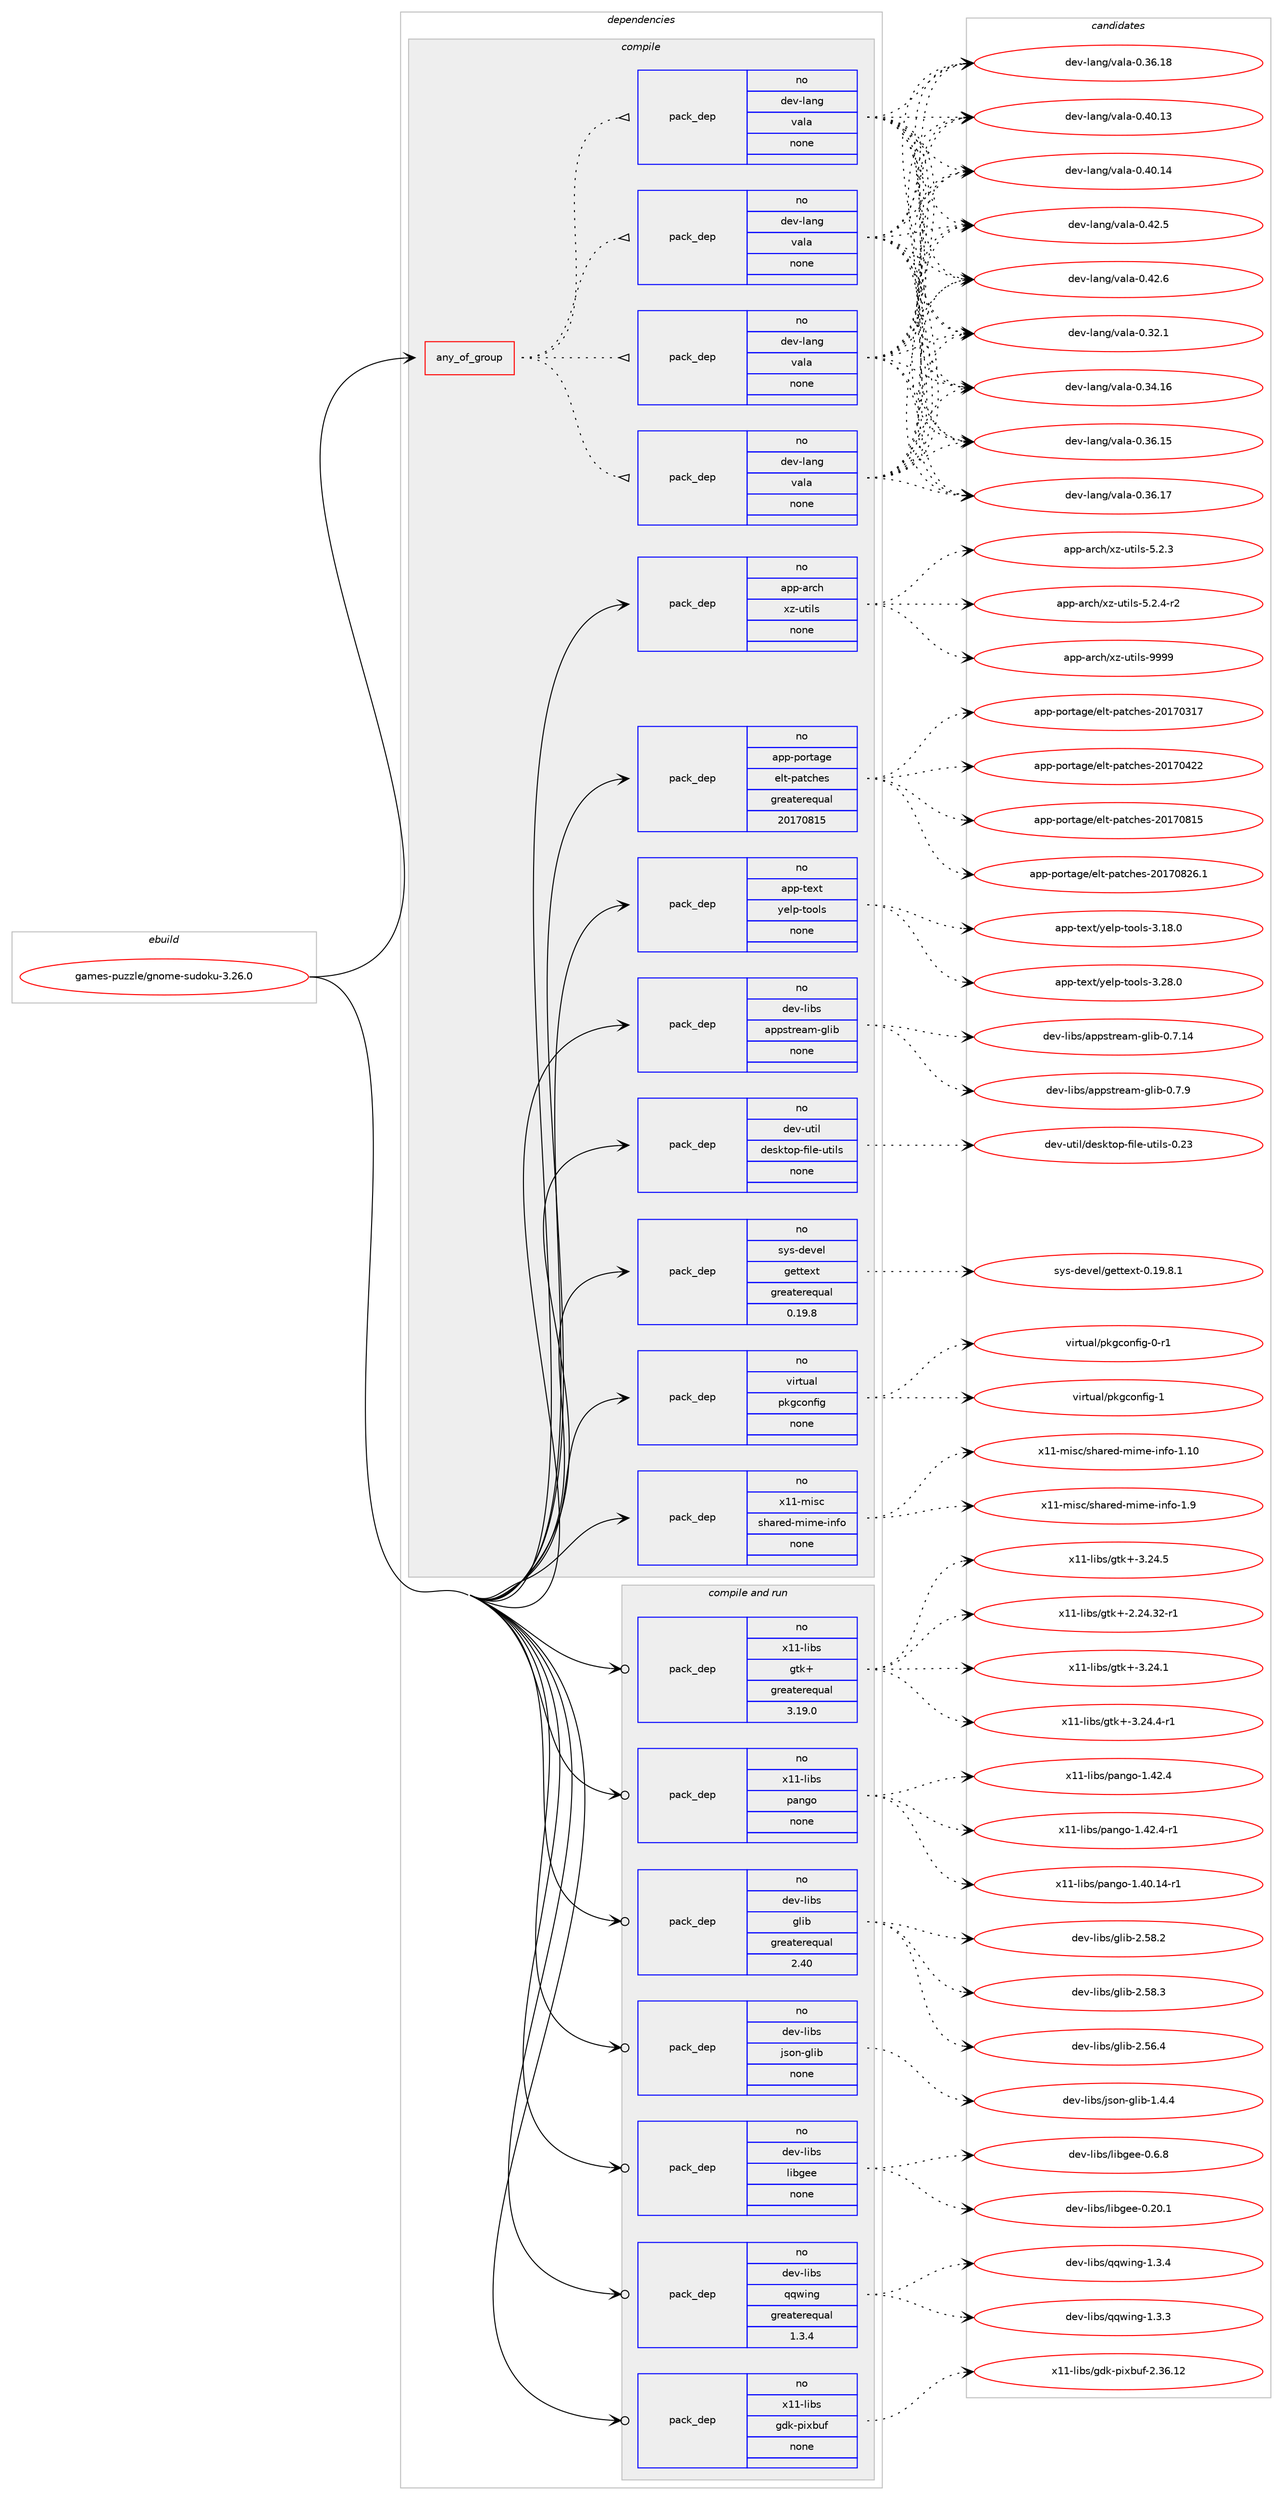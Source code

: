 digraph prolog {

# *************
# Graph options
# *************

newrank=true;
concentrate=true;
compound=true;
graph [rankdir=LR,fontname=Helvetica,fontsize=10,ranksep=1.5];#, ranksep=2.5, nodesep=0.2];
edge  [arrowhead=vee];
node  [fontname=Helvetica,fontsize=10];

# **********
# The ebuild
# **********

subgraph cluster_leftcol {
color=gray;
rank=same;
label=<<i>ebuild</i>>;
id [label="games-puzzle/gnome-sudoku-3.26.0", color=red, width=4, href="../games-puzzle/gnome-sudoku-3.26.0.svg"];
}

# ****************
# The dependencies
# ****************

subgraph cluster_midcol {
color=gray;
label=<<i>dependencies</i>>;
subgraph cluster_compile {
fillcolor="#eeeeee";
style=filled;
label=<<i>compile</i>>;
subgraph any23460 {
dependency1559117 [label=<<TABLE BORDER="0" CELLBORDER="1" CELLSPACING="0" CELLPADDING="4"><TR><TD CELLPADDING="10">any_of_group</TD></TR></TABLE>>, shape=none, color=red];subgraph pack1108151 {
dependency1559118 [label=<<TABLE BORDER="0" CELLBORDER="1" CELLSPACING="0" CELLPADDING="4" WIDTH="220"><TR><TD ROWSPAN="6" CELLPADDING="30">pack_dep</TD></TR><TR><TD WIDTH="110">no</TD></TR><TR><TD>dev-lang</TD></TR><TR><TD>vala</TD></TR><TR><TD>none</TD></TR><TR><TD></TD></TR></TABLE>>, shape=none, color=blue];
}
dependency1559117:e -> dependency1559118:w [weight=20,style="dotted",arrowhead="oinv"];
subgraph pack1108152 {
dependency1559119 [label=<<TABLE BORDER="0" CELLBORDER="1" CELLSPACING="0" CELLPADDING="4" WIDTH="220"><TR><TD ROWSPAN="6" CELLPADDING="30">pack_dep</TD></TR><TR><TD WIDTH="110">no</TD></TR><TR><TD>dev-lang</TD></TR><TR><TD>vala</TD></TR><TR><TD>none</TD></TR><TR><TD></TD></TR></TABLE>>, shape=none, color=blue];
}
dependency1559117:e -> dependency1559119:w [weight=20,style="dotted",arrowhead="oinv"];
subgraph pack1108153 {
dependency1559120 [label=<<TABLE BORDER="0" CELLBORDER="1" CELLSPACING="0" CELLPADDING="4" WIDTH="220"><TR><TD ROWSPAN="6" CELLPADDING="30">pack_dep</TD></TR><TR><TD WIDTH="110">no</TD></TR><TR><TD>dev-lang</TD></TR><TR><TD>vala</TD></TR><TR><TD>none</TD></TR><TR><TD></TD></TR></TABLE>>, shape=none, color=blue];
}
dependency1559117:e -> dependency1559120:w [weight=20,style="dotted",arrowhead="oinv"];
subgraph pack1108154 {
dependency1559121 [label=<<TABLE BORDER="0" CELLBORDER="1" CELLSPACING="0" CELLPADDING="4" WIDTH="220"><TR><TD ROWSPAN="6" CELLPADDING="30">pack_dep</TD></TR><TR><TD WIDTH="110">no</TD></TR><TR><TD>dev-lang</TD></TR><TR><TD>vala</TD></TR><TR><TD>none</TD></TR><TR><TD></TD></TR></TABLE>>, shape=none, color=blue];
}
dependency1559117:e -> dependency1559121:w [weight=20,style="dotted",arrowhead="oinv"];
}
id:e -> dependency1559117:w [weight=20,style="solid",arrowhead="vee"];
subgraph pack1108155 {
dependency1559122 [label=<<TABLE BORDER="0" CELLBORDER="1" CELLSPACING="0" CELLPADDING="4" WIDTH="220"><TR><TD ROWSPAN="6" CELLPADDING="30">pack_dep</TD></TR><TR><TD WIDTH="110">no</TD></TR><TR><TD>app-arch</TD></TR><TR><TD>xz-utils</TD></TR><TR><TD>none</TD></TR><TR><TD></TD></TR></TABLE>>, shape=none, color=blue];
}
id:e -> dependency1559122:w [weight=20,style="solid",arrowhead="vee"];
subgraph pack1108156 {
dependency1559123 [label=<<TABLE BORDER="0" CELLBORDER="1" CELLSPACING="0" CELLPADDING="4" WIDTH="220"><TR><TD ROWSPAN="6" CELLPADDING="30">pack_dep</TD></TR><TR><TD WIDTH="110">no</TD></TR><TR><TD>app-portage</TD></TR><TR><TD>elt-patches</TD></TR><TR><TD>greaterequal</TD></TR><TR><TD>20170815</TD></TR></TABLE>>, shape=none, color=blue];
}
id:e -> dependency1559123:w [weight=20,style="solid",arrowhead="vee"];
subgraph pack1108157 {
dependency1559124 [label=<<TABLE BORDER="0" CELLBORDER="1" CELLSPACING="0" CELLPADDING="4" WIDTH="220"><TR><TD ROWSPAN="6" CELLPADDING="30">pack_dep</TD></TR><TR><TD WIDTH="110">no</TD></TR><TR><TD>app-text</TD></TR><TR><TD>yelp-tools</TD></TR><TR><TD>none</TD></TR><TR><TD></TD></TR></TABLE>>, shape=none, color=blue];
}
id:e -> dependency1559124:w [weight=20,style="solid",arrowhead="vee"];
subgraph pack1108158 {
dependency1559125 [label=<<TABLE BORDER="0" CELLBORDER="1" CELLSPACING="0" CELLPADDING="4" WIDTH="220"><TR><TD ROWSPAN="6" CELLPADDING="30">pack_dep</TD></TR><TR><TD WIDTH="110">no</TD></TR><TR><TD>dev-libs</TD></TR><TR><TD>appstream-glib</TD></TR><TR><TD>none</TD></TR><TR><TD></TD></TR></TABLE>>, shape=none, color=blue];
}
id:e -> dependency1559125:w [weight=20,style="solid",arrowhead="vee"];
subgraph pack1108159 {
dependency1559126 [label=<<TABLE BORDER="0" CELLBORDER="1" CELLSPACING="0" CELLPADDING="4" WIDTH="220"><TR><TD ROWSPAN="6" CELLPADDING="30">pack_dep</TD></TR><TR><TD WIDTH="110">no</TD></TR><TR><TD>dev-util</TD></TR><TR><TD>desktop-file-utils</TD></TR><TR><TD>none</TD></TR><TR><TD></TD></TR></TABLE>>, shape=none, color=blue];
}
id:e -> dependency1559126:w [weight=20,style="solid",arrowhead="vee"];
subgraph pack1108160 {
dependency1559127 [label=<<TABLE BORDER="0" CELLBORDER="1" CELLSPACING="0" CELLPADDING="4" WIDTH="220"><TR><TD ROWSPAN="6" CELLPADDING="30">pack_dep</TD></TR><TR><TD WIDTH="110">no</TD></TR><TR><TD>sys-devel</TD></TR><TR><TD>gettext</TD></TR><TR><TD>greaterequal</TD></TR><TR><TD>0.19.8</TD></TR></TABLE>>, shape=none, color=blue];
}
id:e -> dependency1559127:w [weight=20,style="solid",arrowhead="vee"];
subgraph pack1108161 {
dependency1559128 [label=<<TABLE BORDER="0" CELLBORDER="1" CELLSPACING="0" CELLPADDING="4" WIDTH="220"><TR><TD ROWSPAN="6" CELLPADDING="30">pack_dep</TD></TR><TR><TD WIDTH="110">no</TD></TR><TR><TD>virtual</TD></TR><TR><TD>pkgconfig</TD></TR><TR><TD>none</TD></TR><TR><TD></TD></TR></TABLE>>, shape=none, color=blue];
}
id:e -> dependency1559128:w [weight=20,style="solid",arrowhead="vee"];
subgraph pack1108162 {
dependency1559129 [label=<<TABLE BORDER="0" CELLBORDER="1" CELLSPACING="0" CELLPADDING="4" WIDTH="220"><TR><TD ROWSPAN="6" CELLPADDING="30">pack_dep</TD></TR><TR><TD WIDTH="110">no</TD></TR><TR><TD>x11-misc</TD></TR><TR><TD>shared-mime-info</TD></TR><TR><TD>none</TD></TR><TR><TD></TD></TR></TABLE>>, shape=none, color=blue];
}
id:e -> dependency1559129:w [weight=20,style="solid",arrowhead="vee"];
}
subgraph cluster_compileandrun {
fillcolor="#eeeeee";
style=filled;
label=<<i>compile and run</i>>;
subgraph pack1108163 {
dependency1559130 [label=<<TABLE BORDER="0" CELLBORDER="1" CELLSPACING="0" CELLPADDING="4" WIDTH="220"><TR><TD ROWSPAN="6" CELLPADDING="30">pack_dep</TD></TR><TR><TD WIDTH="110">no</TD></TR><TR><TD>dev-libs</TD></TR><TR><TD>glib</TD></TR><TR><TD>greaterequal</TD></TR><TR><TD>2.40</TD></TR></TABLE>>, shape=none, color=blue];
}
id:e -> dependency1559130:w [weight=20,style="solid",arrowhead="odotvee"];
subgraph pack1108164 {
dependency1559131 [label=<<TABLE BORDER="0" CELLBORDER="1" CELLSPACING="0" CELLPADDING="4" WIDTH="220"><TR><TD ROWSPAN="6" CELLPADDING="30">pack_dep</TD></TR><TR><TD WIDTH="110">no</TD></TR><TR><TD>dev-libs</TD></TR><TR><TD>json-glib</TD></TR><TR><TD>none</TD></TR><TR><TD></TD></TR></TABLE>>, shape=none, color=blue];
}
id:e -> dependency1559131:w [weight=20,style="solid",arrowhead="odotvee"];
subgraph pack1108165 {
dependency1559132 [label=<<TABLE BORDER="0" CELLBORDER="1" CELLSPACING="0" CELLPADDING="4" WIDTH="220"><TR><TD ROWSPAN="6" CELLPADDING="30">pack_dep</TD></TR><TR><TD WIDTH="110">no</TD></TR><TR><TD>dev-libs</TD></TR><TR><TD>libgee</TD></TR><TR><TD>none</TD></TR><TR><TD></TD></TR></TABLE>>, shape=none, color=blue];
}
id:e -> dependency1559132:w [weight=20,style="solid",arrowhead="odotvee"];
subgraph pack1108166 {
dependency1559133 [label=<<TABLE BORDER="0" CELLBORDER="1" CELLSPACING="0" CELLPADDING="4" WIDTH="220"><TR><TD ROWSPAN="6" CELLPADDING="30">pack_dep</TD></TR><TR><TD WIDTH="110">no</TD></TR><TR><TD>dev-libs</TD></TR><TR><TD>qqwing</TD></TR><TR><TD>greaterequal</TD></TR><TR><TD>1.3.4</TD></TR></TABLE>>, shape=none, color=blue];
}
id:e -> dependency1559133:w [weight=20,style="solid",arrowhead="odotvee"];
subgraph pack1108167 {
dependency1559134 [label=<<TABLE BORDER="0" CELLBORDER="1" CELLSPACING="0" CELLPADDING="4" WIDTH="220"><TR><TD ROWSPAN="6" CELLPADDING="30">pack_dep</TD></TR><TR><TD WIDTH="110">no</TD></TR><TR><TD>x11-libs</TD></TR><TR><TD>gdk-pixbuf</TD></TR><TR><TD>none</TD></TR><TR><TD></TD></TR></TABLE>>, shape=none, color=blue];
}
id:e -> dependency1559134:w [weight=20,style="solid",arrowhead="odotvee"];
subgraph pack1108168 {
dependency1559135 [label=<<TABLE BORDER="0" CELLBORDER="1" CELLSPACING="0" CELLPADDING="4" WIDTH="220"><TR><TD ROWSPAN="6" CELLPADDING="30">pack_dep</TD></TR><TR><TD WIDTH="110">no</TD></TR><TR><TD>x11-libs</TD></TR><TR><TD>gtk+</TD></TR><TR><TD>greaterequal</TD></TR><TR><TD>3.19.0</TD></TR></TABLE>>, shape=none, color=blue];
}
id:e -> dependency1559135:w [weight=20,style="solid",arrowhead="odotvee"];
subgraph pack1108169 {
dependency1559136 [label=<<TABLE BORDER="0" CELLBORDER="1" CELLSPACING="0" CELLPADDING="4" WIDTH="220"><TR><TD ROWSPAN="6" CELLPADDING="30">pack_dep</TD></TR><TR><TD WIDTH="110">no</TD></TR><TR><TD>x11-libs</TD></TR><TR><TD>pango</TD></TR><TR><TD>none</TD></TR><TR><TD></TD></TR></TABLE>>, shape=none, color=blue];
}
id:e -> dependency1559136:w [weight=20,style="solid",arrowhead="odotvee"];
}
subgraph cluster_run {
fillcolor="#eeeeee";
style=filled;
label=<<i>run</i>>;
}
}

# **************
# The candidates
# **************

subgraph cluster_choices {
rank=same;
color=gray;
label=<<i>candidates</i>>;

subgraph choice1108151 {
color=black;
nodesep=1;
choice100101118451089711010347118971089745484651504649 [label="dev-lang/vala-0.32.1", color=red, width=4,href="../dev-lang/vala-0.32.1.svg"];
choice10010111845108971101034711897108974548465152464954 [label="dev-lang/vala-0.34.16", color=red, width=4,href="../dev-lang/vala-0.34.16.svg"];
choice10010111845108971101034711897108974548465154464953 [label="dev-lang/vala-0.36.15", color=red, width=4,href="../dev-lang/vala-0.36.15.svg"];
choice10010111845108971101034711897108974548465154464955 [label="dev-lang/vala-0.36.17", color=red, width=4,href="../dev-lang/vala-0.36.17.svg"];
choice10010111845108971101034711897108974548465154464956 [label="dev-lang/vala-0.36.18", color=red, width=4,href="../dev-lang/vala-0.36.18.svg"];
choice10010111845108971101034711897108974548465248464951 [label="dev-lang/vala-0.40.13", color=red, width=4,href="../dev-lang/vala-0.40.13.svg"];
choice10010111845108971101034711897108974548465248464952 [label="dev-lang/vala-0.40.14", color=red, width=4,href="../dev-lang/vala-0.40.14.svg"];
choice100101118451089711010347118971089745484652504653 [label="dev-lang/vala-0.42.5", color=red, width=4,href="../dev-lang/vala-0.42.5.svg"];
choice100101118451089711010347118971089745484652504654 [label="dev-lang/vala-0.42.6", color=red, width=4,href="../dev-lang/vala-0.42.6.svg"];
dependency1559118:e -> choice100101118451089711010347118971089745484651504649:w [style=dotted,weight="100"];
dependency1559118:e -> choice10010111845108971101034711897108974548465152464954:w [style=dotted,weight="100"];
dependency1559118:e -> choice10010111845108971101034711897108974548465154464953:w [style=dotted,weight="100"];
dependency1559118:e -> choice10010111845108971101034711897108974548465154464955:w [style=dotted,weight="100"];
dependency1559118:e -> choice10010111845108971101034711897108974548465154464956:w [style=dotted,weight="100"];
dependency1559118:e -> choice10010111845108971101034711897108974548465248464951:w [style=dotted,weight="100"];
dependency1559118:e -> choice10010111845108971101034711897108974548465248464952:w [style=dotted,weight="100"];
dependency1559118:e -> choice100101118451089711010347118971089745484652504653:w [style=dotted,weight="100"];
dependency1559118:e -> choice100101118451089711010347118971089745484652504654:w [style=dotted,weight="100"];
}
subgraph choice1108152 {
color=black;
nodesep=1;
choice100101118451089711010347118971089745484651504649 [label="dev-lang/vala-0.32.1", color=red, width=4,href="../dev-lang/vala-0.32.1.svg"];
choice10010111845108971101034711897108974548465152464954 [label="dev-lang/vala-0.34.16", color=red, width=4,href="../dev-lang/vala-0.34.16.svg"];
choice10010111845108971101034711897108974548465154464953 [label="dev-lang/vala-0.36.15", color=red, width=4,href="../dev-lang/vala-0.36.15.svg"];
choice10010111845108971101034711897108974548465154464955 [label="dev-lang/vala-0.36.17", color=red, width=4,href="../dev-lang/vala-0.36.17.svg"];
choice10010111845108971101034711897108974548465154464956 [label="dev-lang/vala-0.36.18", color=red, width=4,href="../dev-lang/vala-0.36.18.svg"];
choice10010111845108971101034711897108974548465248464951 [label="dev-lang/vala-0.40.13", color=red, width=4,href="../dev-lang/vala-0.40.13.svg"];
choice10010111845108971101034711897108974548465248464952 [label="dev-lang/vala-0.40.14", color=red, width=4,href="../dev-lang/vala-0.40.14.svg"];
choice100101118451089711010347118971089745484652504653 [label="dev-lang/vala-0.42.5", color=red, width=4,href="../dev-lang/vala-0.42.5.svg"];
choice100101118451089711010347118971089745484652504654 [label="dev-lang/vala-0.42.6", color=red, width=4,href="../dev-lang/vala-0.42.6.svg"];
dependency1559119:e -> choice100101118451089711010347118971089745484651504649:w [style=dotted,weight="100"];
dependency1559119:e -> choice10010111845108971101034711897108974548465152464954:w [style=dotted,weight="100"];
dependency1559119:e -> choice10010111845108971101034711897108974548465154464953:w [style=dotted,weight="100"];
dependency1559119:e -> choice10010111845108971101034711897108974548465154464955:w [style=dotted,weight="100"];
dependency1559119:e -> choice10010111845108971101034711897108974548465154464956:w [style=dotted,weight="100"];
dependency1559119:e -> choice10010111845108971101034711897108974548465248464951:w [style=dotted,weight="100"];
dependency1559119:e -> choice10010111845108971101034711897108974548465248464952:w [style=dotted,weight="100"];
dependency1559119:e -> choice100101118451089711010347118971089745484652504653:w [style=dotted,weight="100"];
dependency1559119:e -> choice100101118451089711010347118971089745484652504654:w [style=dotted,weight="100"];
}
subgraph choice1108153 {
color=black;
nodesep=1;
choice100101118451089711010347118971089745484651504649 [label="dev-lang/vala-0.32.1", color=red, width=4,href="../dev-lang/vala-0.32.1.svg"];
choice10010111845108971101034711897108974548465152464954 [label="dev-lang/vala-0.34.16", color=red, width=4,href="../dev-lang/vala-0.34.16.svg"];
choice10010111845108971101034711897108974548465154464953 [label="dev-lang/vala-0.36.15", color=red, width=4,href="../dev-lang/vala-0.36.15.svg"];
choice10010111845108971101034711897108974548465154464955 [label="dev-lang/vala-0.36.17", color=red, width=4,href="../dev-lang/vala-0.36.17.svg"];
choice10010111845108971101034711897108974548465154464956 [label="dev-lang/vala-0.36.18", color=red, width=4,href="../dev-lang/vala-0.36.18.svg"];
choice10010111845108971101034711897108974548465248464951 [label="dev-lang/vala-0.40.13", color=red, width=4,href="../dev-lang/vala-0.40.13.svg"];
choice10010111845108971101034711897108974548465248464952 [label="dev-lang/vala-0.40.14", color=red, width=4,href="../dev-lang/vala-0.40.14.svg"];
choice100101118451089711010347118971089745484652504653 [label="dev-lang/vala-0.42.5", color=red, width=4,href="../dev-lang/vala-0.42.5.svg"];
choice100101118451089711010347118971089745484652504654 [label="dev-lang/vala-0.42.6", color=red, width=4,href="../dev-lang/vala-0.42.6.svg"];
dependency1559120:e -> choice100101118451089711010347118971089745484651504649:w [style=dotted,weight="100"];
dependency1559120:e -> choice10010111845108971101034711897108974548465152464954:w [style=dotted,weight="100"];
dependency1559120:e -> choice10010111845108971101034711897108974548465154464953:w [style=dotted,weight="100"];
dependency1559120:e -> choice10010111845108971101034711897108974548465154464955:w [style=dotted,weight="100"];
dependency1559120:e -> choice10010111845108971101034711897108974548465154464956:w [style=dotted,weight="100"];
dependency1559120:e -> choice10010111845108971101034711897108974548465248464951:w [style=dotted,weight="100"];
dependency1559120:e -> choice10010111845108971101034711897108974548465248464952:w [style=dotted,weight="100"];
dependency1559120:e -> choice100101118451089711010347118971089745484652504653:w [style=dotted,weight="100"];
dependency1559120:e -> choice100101118451089711010347118971089745484652504654:w [style=dotted,weight="100"];
}
subgraph choice1108154 {
color=black;
nodesep=1;
choice100101118451089711010347118971089745484651504649 [label="dev-lang/vala-0.32.1", color=red, width=4,href="../dev-lang/vala-0.32.1.svg"];
choice10010111845108971101034711897108974548465152464954 [label="dev-lang/vala-0.34.16", color=red, width=4,href="../dev-lang/vala-0.34.16.svg"];
choice10010111845108971101034711897108974548465154464953 [label="dev-lang/vala-0.36.15", color=red, width=4,href="../dev-lang/vala-0.36.15.svg"];
choice10010111845108971101034711897108974548465154464955 [label="dev-lang/vala-0.36.17", color=red, width=4,href="../dev-lang/vala-0.36.17.svg"];
choice10010111845108971101034711897108974548465154464956 [label="dev-lang/vala-0.36.18", color=red, width=4,href="../dev-lang/vala-0.36.18.svg"];
choice10010111845108971101034711897108974548465248464951 [label="dev-lang/vala-0.40.13", color=red, width=4,href="../dev-lang/vala-0.40.13.svg"];
choice10010111845108971101034711897108974548465248464952 [label="dev-lang/vala-0.40.14", color=red, width=4,href="../dev-lang/vala-0.40.14.svg"];
choice100101118451089711010347118971089745484652504653 [label="dev-lang/vala-0.42.5", color=red, width=4,href="../dev-lang/vala-0.42.5.svg"];
choice100101118451089711010347118971089745484652504654 [label="dev-lang/vala-0.42.6", color=red, width=4,href="../dev-lang/vala-0.42.6.svg"];
dependency1559121:e -> choice100101118451089711010347118971089745484651504649:w [style=dotted,weight="100"];
dependency1559121:e -> choice10010111845108971101034711897108974548465152464954:w [style=dotted,weight="100"];
dependency1559121:e -> choice10010111845108971101034711897108974548465154464953:w [style=dotted,weight="100"];
dependency1559121:e -> choice10010111845108971101034711897108974548465154464955:w [style=dotted,weight="100"];
dependency1559121:e -> choice10010111845108971101034711897108974548465154464956:w [style=dotted,weight="100"];
dependency1559121:e -> choice10010111845108971101034711897108974548465248464951:w [style=dotted,weight="100"];
dependency1559121:e -> choice10010111845108971101034711897108974548465248464952:w [style=dotted,weight="100"];
dependency1559121:e -> choice100101118451089711010347118971089745484652504653:w [style=dotted,weight="100"];
dependency1559121:e -> choice100101118451089711010347118971089745484652504654:w [style=dotted,weight="100"];
}
subgraph choice1108155 {
color=black;
nodesep=1;
choice971121124597114991044712012245117116105108115455346504651 [label="app-arch/xz-utils-5.2.3", color=red, width=4,href="../app-arch/xz-utils-5.2.3.svg"];
choice9711211245971149910447120122451171161051081154553465046524511450 [label="app-arch/xz-utils-5.2.4-r2", color=red, width=4,href="../app-arch/xz-utils-5.2.4-r2.svg"];
choice9711211245971149910447120122451171161051081154557575757 [label="app-arch/xz-utils-9999", color=red, width=4,href="../app-arch/xz-utils-9999.svg"];
dependency1559122:e -> choice971121124597114991044712012245117116105108115455346504651:w [style=dotted,weight="100"];
dependency1559122:e -> choice9711211245971149910447120122451171161051081154553465046524511450:w [style=dotted,weight="100"];
dependency1559122:e -> choice9711211245971149910447120122451171161051081154557575757:w [style=dotted,weight="100"];
}
subgraph choice1108156 {
color=black;
nodesep=1;
choice97112112451121111141169710310147101108116451129711699104101115455048495548514955 [label="app-portage/elt-patches-20170317", color=red, width=4,href="../app-portage/elt-patches-20170317.svg"];
choice97112112451121111141169710310147101108116451129711699104101115455048495548525050 [label="app-portage/elt-patches-20170422", color=red, width=4,href="../app-portage/elt-patches-20170422.svg"];
choice97112112451121111141169710310147101108116451129711699104101115455048495548564953 [label="app-portage/elt-patches-20170815", color=red, width=4,href="../app-portage/elt-patches-20170815.svg"];
choice971121124511211111411697103101471011081164511297116991041011154550484955485650544649 [label="app-portage/elt-patches-20170826.1", color=red, width=4,href="../app-portage/elt-patches-20170826.1.svg"];
dependency1559123:e -> choice97112112451121111141169710310147101108116451129711699104101115455048495548514955:w [style=dotted,weight="100"];
dependency1559123:e -> choice97112112451121111141169710310147101108116451129711699104101115455048495548525050:w [style=dotted,weight="100"];
dependency1559123:e -> choice97112112451121111141169710310147101108116451129711699104101115455048495548564953:w [style=dotted,weight="100"];
dependency1559123:e -> choice971121124511211111411697103101471011081164511297116991041011154550484955485650544649:w [style=dotted,weight="100"];
}
subgraph choice1108157 {
color=black;
nodesep=1;
choice9711211245116101120116471211011081124511611111110811545514649564648 [label="app-text/yelp-tools-3.18.0", color=red, width=4,href="../app-text/yelp-tools-3.18.0.svg"];
choice9711211245116101120116471211011081124511611111110811545514650564648 [label="app-text/yelp-tools-3.28.0", color=red, width=4,href="../app-text/yelp-tools-3.28.0.svg"];
dependency1559124:e -> choice9711211245116101120116471211011081124511611111110811545514649564648:w [style=dotted,weight="100"];
dependency1559124:e -> choice9711211245116101120116471211011081124511611111110811545514650564648:w [style=dotted,weight="100"];
}
subgraph choice1108158 {
color=black;
nodesep=1;
choice1001011184510810598115479711211211511611410197109451031081059845484655464952 [label="dev-libs/appstream-glib-0.7.14", color=red, width=4,href="../dev-libs/appstream-glib-0.7.14.svg"];
choice10010111845108105981154797112112115116114101971094510310810598454846554657 [label="dev-libs/appstream-glib-0.7.9", color=red, width=4,href="../dev-libs/appstream-glib-0.7.9.svg"];
dependency1559125:e -> choice1001011184510810598115479711211211511611410197109451031081059845484655464952:w [style=dotted,weight="100"];
dependency1559125:e -> choice10010111845108105981154797112112115116114101971094510310810598454846554657:w [style=dotted,weight="100"];
}
subgraph choice1108159 {
color=black;
nodesep=1;
choice100101118451171161051084710010111510711611111245102105108101451171161051081154548465051 [label="dev-util/desktop-file-utils-0.23", color=red, width=4,href="../dev-util/desktop-file-utils-0.23.svg"];
dependency1559126:e -> choice100101118451171161051084710010111510711611111245102105108101451171161051081154548465051:w [style=dotted,weight="100"];
}
subgraph choice1108160 {
color=black;
nodesep=1;
choice1151211154510010111810110847103101116116101120116454846495746564649 [label="sys-devel/gettext-0.19.8.1", color=red, width=4,href="../sys-devel/gettext-0.19.8.1.svg"];
dependency1559127:e -> choice1151211154510010111810110847103101116116101120116454846495746564649:w [style=dotted,weight="100"];
}
subgraph choice1108161 {
color=black;
nodesep=1;
choice11810511411611797108471121071039911111010210510345484511449 [label="virtual/pkgconfig-0-r1", color=red, width=4,href="../virtual/pkgconfig-0-r1.svg"];
choice1181051141161179710847112107103991111101021051034549 [label="virtual/pkgconfig-1", color=red, width=4,href="../virtual/pkgconfig-1.svg"];
dependency1559128:e -> choice11810511411611797108471121071039911111010210510345484511449:w [style=dotted,weight="100"];
dependency1559128:e -> choice1181051141161179710847112107103991111101021051034549:w [style=dotted,weight="100"];
}
subgraph choice1108162 {
color=black;
nodesep=1;
choice12049494510910511599471151049711410110045109105109101451051101021114549464948 [label="x11-misc/shared-mime-info-1.10", color=red, width=4,href="../x11-misc/shared-mime-info-1.10.svg"];
choice120494945109105115994711510497114101100451091051091014510511010211145494657 [label="x11-misc/shared-mime-info-1.9", color=red, width=4,href="../x11-misc/shared-mime-info-1.9.svg"];
dependency1559129:e -> choice12049494510910511599471151049711410110045109105109101451051101021114549464948:w [style=dotted,weight="100"];
dependency1559129:e -> choice120494945109105115994711510497114101100451091051091014510511010211145494657:w [style=dotted,weight="100"];
}
subgraph choice1108163 {
color=black;
nodesep=1;
choice1001011184510810598115471031081059845504653544652 [label="dev-libs/glib-2.56.4", color=red, width=4,href="../dev-libs/glib-2.56.4.svg"];
choice1001011184510810598115471031081059845504653564650 [label="dev-libs/glib-2.58.2", color=red, width=4,href="../dev-libs/glib-2.58.2.svg"];
choice1001011184510810598115471031081059845504653564651 [label="dev-libs/glib-2.58.3", color=red, width=4,href="../dev-libs/glib-2.58.3.svg"];
dependency1559130:e -> choice1001011184510810598115471031081059845504653544652:w [style=dotted,weight="100"];
dependency1559130:e -> choice1001011184510810598115471031081059845504653564650:w [style=dotted,weight="100"];
dependency1559130:e -> choice1001011184510810598115471031081059845504653564651:w [style=dotted,weight="100"];
}
subgraph choice1108164 {
color=black;
nodesep=1;
choice1001011184510810598115471061151111104510310810598454946524652 [label="dev-libs/json-glib-1.4.4", color=red, width=4,href="../dev-libs/json-glib-1.4.4.svg"];
dependency1559131:e -> choice1001011184510810598115471061151111104510310810598454946524652:w [style=dotted,weight="100"];
}
subgraph choice1108165 {
color=black;
nodesep=1;
choice1001011184510810598115471081059810310110145484650484649 [label="dev-libs/libgee-0.20.1", color=red, width=4,href="../dev-libs/libgee-0.20.1.svg"];
choice10010111845108105981154710810598103101101454846544656 [label="dev-libs/libgee-0.6.8", color=red, width=4,href="../dev-libs/libgee-0.6.8.svg"];
dependency1559132:e -> choice1001011184510810598115471081059810310110145484650484649:w [style=dotted,weight="100"];
dependency1559132:e -> choice10010111845108105981154710810598103101101454846544656:w [style=dotted,weight="100"];
}
subgraph choice1108166 {
color=black;
nodesep=1;
choice100101118451081059811547113113119105110103454946514651 [label="dev-libs/qqwing-1.3.3", color=red, width=4,href="../dev-libs/qqwing-1.3.3.svg"];
choice100101118451081059811547113113119105110103454946514652 [label="dev-libs/qqwing-1.3.4", color=red, width=4,href="../dev-libs/qqwing-1.3.4.svg"];
dependency1559133:e -> choice100101118451081059811547113113119105110103454946514651:w [style=dotted,weight="100"];
dependency1559133:e -> choice100101118451081059811547113113119105110103454946514652:w [style=dotted,weight="100"];
}
subgraph choice1108167 {
color=black;
nodesep=1;
choice120494945108105981154710310010745112105120981171024550465154464950 [label="x11-libs/gdk-pixbuf-2.36.12", color=red, width=4,href="../x11-libs/gdk-pixbuf-2.36.12.svg"];
dependency1559134:e -> choice120494945108105981154710310010745112105120981171024550465154464950:w [style=dotted,weight="100"];
}
subgraph choice1108168 {
color=black;
nodesep=1;
choice12049494510810598115471031161074345504650524651504511449 [label="x11-libs/gtk+-2.24.32-r1", color=red, width=4,href="../x11-libs/gtk+-2.24.32-r1.svg"];
choice12049494510810598115471031161074345514650524649 [label="x11-libs/gtk+-3.24.1", color=red, width=4,href="../x11-libs/gtk+-3.24.1.svg"];
choice120494945108105981154710311610743455146505246524511449 [label="x11-libs/gtk+-3.24.4-r1", color=red, width=4,href="../x11-libs/gtk+-3.24.4-r1.svg"];
choice12049494510810598115471031161074345514650524653 [label="x11-libs/gtk+-3.24.5", color=red, width=4,href="../x11-libs/gtk+-3.24.5.svg"];
dependency1559135:e -> choice12049494510810598115471031161074345504650524651504511449:w [style=dotted,weight="100"];
dependency1559135:e -> choice12049494510810598115471031161074345514650524649:w [style=dotted,weight="100"];
dependency1559135:e -> choice120494945108105981154710311610743455146505246524511449:w [style=dotted,weight="100"];
dependency1559135:e -> choice12049494510810598115471031161074345514650524653:w [style=dotted,weight="100"];
}
subgraph choice1108169 {
color=black;
nodesep=1;
choice12049494510810598115471129711010311145494652484649524511449 [label="x11-libs/pango-1.40.14-r1", color=red, width=4,href="../x11-libs/pango-1.40.14-r1.svg"];
choice12049494510810598115471129711010311145494652504652 [label="x11-libs/pango-1.42.4", color=red, width=4,href="../x11-libs/pango-1.42.4.svg"];
choice120494945108105981154711297110103111454946525046524511449 [label="x11-libs/pango-1.42.4-r1", color=red, width=4,href="../x11-libs/pango-1.42.4-r1.svg"];
dependency1559136:e -> choice12049494510810598115471129711010311145494652484649524511449:w [style=dotted,weight="100"];
dependency1559136:e -> choice12049494510810598115471129711010311145494652504652:w [style=dotted,weight="100"];
dependency1559136:e -> choice120494945108105981154711297110103111454946525046524511449:w [style=dotted,weight="100"];
}
}

}
